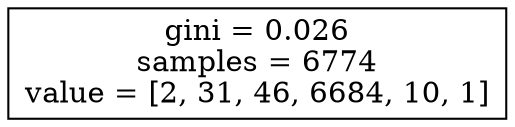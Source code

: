 digraph Tree {
node [shape=box] ;
0 [label="gini = 0.026\nsamples = 6774\nvalue = [2, 31, 46, 6684, 10, 1]"] ;
}
